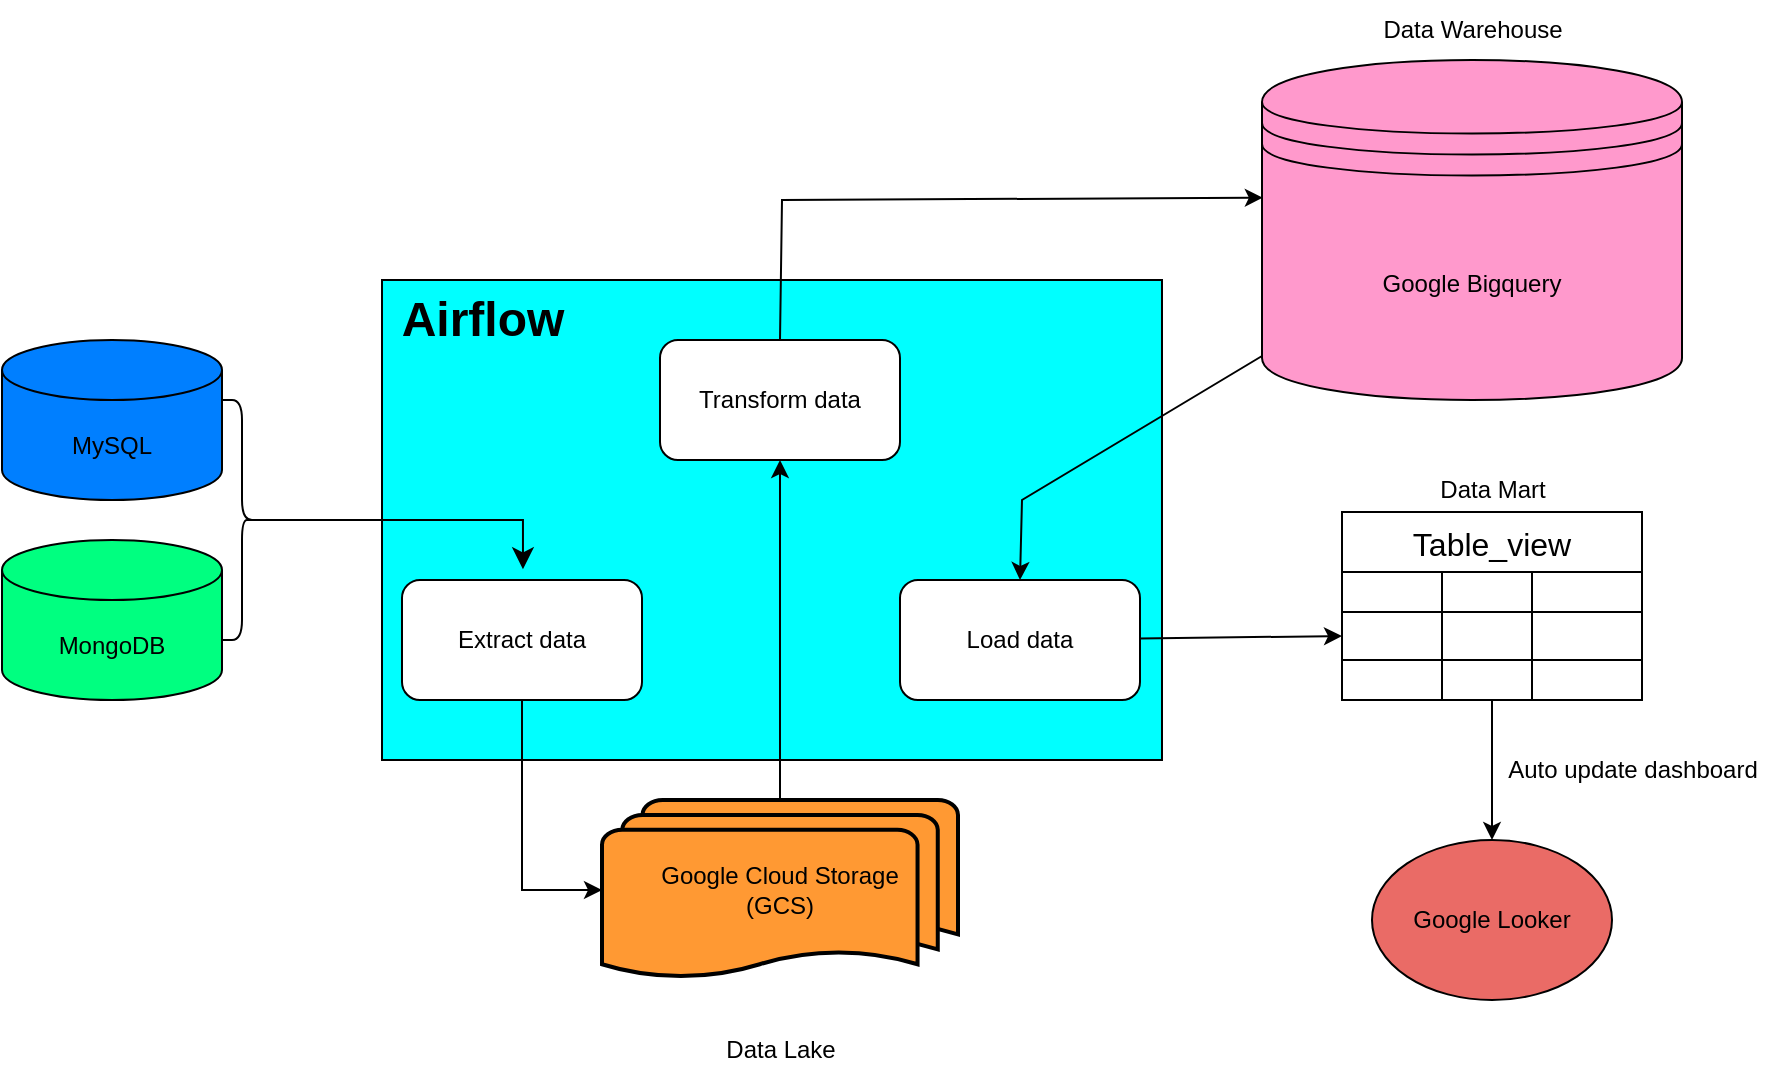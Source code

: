 <mxfile version="22.0.8" type="github">
  <diagram name="Trang-1" id="rsTrPgpdYaaQ_Xsguely">
    <mxGraphModel dx="2222" dy="652" grid="1" gridSize="10" guides="1" tooltips="1" connect="1" arrows="1" fold="1" page="1" pageScale="1" pageWidth="827" pageHeight="1169" math="0" shadow="0">
      <root>
        <mxCell id="0" />
        <mxCell id="1" parent="0" />
        <mxCell id="7S6xeoXfTRGh5N-Alklt-53" value="" style="rounded=0;whiteSpace=wrap;html=1;fillColor=#00FFFF;" parent="1" vertex="1">
          <mxGeometry x="120" y="160" width="390" height="240" as="geometry" />
        </mxCell>
        <mxCell id="7S6xeoXfTRGh5N-Alklt-1" value="MongoDB" style="shape=cylinder3;whiteSpace=wrap;html=1;boundedLbl=1;backgroundOutline=1;size=15;fillColor=#00FF80;" parent="1" vertex="1">
          <mxGeometry x="-70" y="290" width="110" height="80" as="geometry" />
        </mxCell>
        <mxCell id="7S6xeoXfTRGh5N-Alklt-2" value="MySQL" style="shape=cylinder3;whiteSpace=wrap;html=1;boundedLbl=1;backgroundOutline=1;size=15;fillColor=#007FFF;" parent="1" vertex="1">
          <mxGeometry x="-70" y="190" width="110" height="80" as="geometry" />
        </mxCell>
        <mxCell id="7S6xeoXfTRGh5N-Alklt-3" value="Extract data" style="rounded=1;whiteSpace=wrap;html=1;" parent="1" vertex="1">
          <mxGeometry x="130" y="310" width="120" height="60" as="geometry" />
        </mxCell>
        <mxCell id="7S6xeoXfTRGh5N-Alklt-9" value="Transform data" style="rounded=1;whiteSpace=wrap;html=1;" parent="1" vertex="1">
          <mxGeometry x="259" y="190" width="120" height="60" as="geometry" />
        </mxCell>
        <mxCell id="7S6xeoXfTRGh5N-Alklt-12" value="Data Lake" style="text;html=1;align=center;verticalAlign=middle;resizable=0;points=[];autosize=1;strokeColor=none;fillColor=none;" parent="1" vertex="1">
          <mxGeometry x="279" y="530" width="80" height="30" as="geometry" />
        </mxCell>
        <mxCell id="7S6xeoXfTRGh5N-Alklt-13" value="Google Bigquery" style="shape=datastore;whiteSpace=wrap;html=1;fillColor=#FF99CC;" parent="1" vertex="1">
          <mxGeometry x="560" y="50" width="210" height="170" as="geometry" />
        </mxCell>
        <mxCell id="7S6xeoXfTRGh5N-Alklt-27" value="Table_view" style="shape=table;startSize=30;container=1;collapsible=0;childLayout=tableLayout;strokeColor=default;fontSize=16;" parent="1" vertex="1">
          <mxGeometry x="600" y="276" width="150" height="94" as="geometry" />
        </mxCell>
        <mxCell id="7S6xeoXfTRGh5N-Alklt-28" value="" style="shape=tableRow;horizontal=0;startSize=0;swimlaneHead=0;swimlaneBody=0;strokeColor=inherit;top=0;left=0;bottom=0;right=0;collapsible=0;dropTarget=0;fillColor=none;points=[[0,0.5],[1,0.5]];portConstraint=eastwest;fontSize=16;" parent="7S6xeoXfTRGh5N-Alklt-27" vertex="1">
          <mxGeometry y="30" width="150" height="20" as="geometry" />
        </mxCell>
        <mxCell id="7S6xeoXfTRGh5N-Alklt-29" value="" style="shape=partialRectangle;html=1;whiteSpace=wrap;connectable=0;strokeColor=inherit;overflow=hidden;fillColor=none;top=0;left=0;bottom=0;right=0;pointerEvents=1;fontSize=16;" parent="7S6xeoXfTRGh5N-Alklt-28" vertex="1">
          <mxGeometry width="50" height="20" as="geometry">
            <mxRectangle width="50" height="20" as="alternateBounds" />
          </mxGeometry>
        </mxCell>
        <mxCell id="7S6xeoXfTRGh5N-Alklt-30" value="" style="shape=partialRectangle;html=1;whiteSpace=wrap;connectable=0;strokeColor=inherit;overflow=hidden;fillColor=none;top=0;left=0;bottom=0;right=0;pointerEvents=1;fontSize=16;" parent="7S6xeoXfTRGh5N-Alklt-28" vertex="1">
          <mxGeometry x="50" width="45" height="20" as="geometry">
            <mxRectangle width="45" height="20" as="alternateBounds" />
          </mxGeometry>
        </mxCell>
        <mxCell id="7S6xeoXfTRGh5N-Alklt-31" value="" style="shape=partialRectangle;html=1;whiteSpace=wrap;connectable=0;strokeColor=inherit;overflow=hidden;fillColor=none;top=0;left=0;bottom=0;right=0;pointerEvents=1;fontSize=16;" parent="7S6xeoXfTRGh5N-Alklt-28" vertex="1">
          <mxGeometry x="95" width="55" height="20" as="geometry">
            <mxRectangle width="55" height="20" as="alternateBounds" />
          </mxGeometry>
        </mxCell>
        <mxCell id="7S6xeoXfTRGh5N-Alklt-32" value="" style="shape=tableRow;horizontal=0;startSize=0;swimlaneHead=0;swimlaneBody=0;strokeColor=inherit;top=0;left=0;bottom=0;right=0;collapsible=0;dropTarget=0;fillColor=none;points=[[0,0.5],[1,0.5]];portConstraint=eastwest;fontSize=16;" parent="7S6xeoXfTRGh5N-Alklt-27" vertex="1">
          <mxGeometry y="50" width="150" height="24" as="geometry" />
        </mxCell>
        <mxCell id="7S6xeoXfTRGh5N-Alklt-33" value="" style="shape=partialRectangle;html=1;whiteSpace=wrap;connectable=0;strokeColor=inherit;overflow=hidden;fillColor=none;top=0;left=0;bottom=0;right=0;pointerEvents=1;fontSize=16;" parent="7S6xeoXfTRGh5N-Alklt-32" vertex="1">
          <mxGeometry width="50" height="24" as="geometry">
            <mxRectangle width="50" height="24" as="alternateBounds" />
          </mxGeometry>
        </mxCell>
        <mxCell id="7S6xeoXfTRGh5N-Alklt-34" value="" style="shape=partialRectangle;html=1;whiteSpace=wrap;connectable=0;strokeColor=inherit;overflow=hidden;fillColor=none;top=0;left=0;bottom=0;right=0;pointerEvents=1;fontSize=16;" parent="7S6xeoXfTRGh5N-Alklt-32" vertex="1">
          <mxGeometry x="50" width="45" height="24" as="geometry">
            <mxRectangle width="45" height="24" as="alternateBounds" />
          </mxGeometry>
        </mxCell>
        <mxCell id="7S6xeoXfTRGh5N-Alklt-35" value="" style="shape=partialRectangle;html=1;whiteSpace=wrap;connectable=0;strokeColor=inherit;overflow=hidden;fillColor=none;top=0;left=0;bottom=0;right=0;pointerEvents=1;fontSize=16;" parent="7S6xeoXfTRGh5N-Alklt-32" vertex="1">
          <mxGeometry x="95" width="55" height="24" as="geometry">
            <mxRectangle width="55" height="24" as="alternateBounds" />
          </mxGeometry>
        </mxCell>
        <mxCell id="7S6xeoXfTRGh5N-Alklt-36" value="" style="shape=tableRow;horizontal=0;startSize=0;swimlaneHead=0;swimlaneBody=0;strokeColor=inherit;top=0;left=0;bottom=0;right=0;collapsible=0;dropTarget=0;fillColor=none;points=[[0,0.5],[1,0.5]];portConstraint=eastwest;fontSize=16;" parent="7S6xeoXfTRGh5N-Alklt-27" vertex="1">
          <mxGeometry y="74" width="150" height="20" as="geometry" />
        </mxCell>
        <mxCell id="7S6xeoXfTRGh5N-Alklt-37" value="" style="shape=partialRectangle;html=1;whiteSpace=wrap;connectable=0;strokeColor=inherit;overflow=hidden;fillColor=none;top=0;left=0;bottom=0;right=0;pointerEvents=1;fontSize=16;" parent="7S6xeoXfTRGh5N-Alklt-36" vertex="1">
          <mxGeometry width="50" height="20" as="geometry">
            <mxRectangle width="50" height="20" as="alternateBounds" />
          </mxGeometry>
        </mxCell>
        <mxCell id="7S6xeoXfTRGh5N-Alklt-38" value="" style="shape=partialRectangle;html=1;whiteSpace=wrap;connectable=0;strokeColor=inherit;overflow=hidden;fillColor=none;top=0;left=0;bottom=0;right=0;pointerEvents=1;fontSize=16;" parent="7S6xeoXfTRGh5N-Alklt-36" vertex="1">
          <mxGeometry x="50" width="45" height="20" as="geometry">
            <mxRectangle width="45" height="20" as="alternateBounds" />
          </mxGeometry>
        </mxCell>
        <mxCell id="7S6xeoXfTRGh5N-Alklt-39" value="" style="shape=partialRectangle;html=1;whiteSpace=wrap;connectable=0;strokeColor=inherit;overflow=hidden;fillColor=none;top=0;left=0;bottom=0;right=0;pointerEvents=1;fontSize=16;" parent="7S6xeoXfTRGh5N-Alklt-36" vertex="1">
          <mxGeometry x="95" width="55" height="20" as="geometry">
            <mxRectangle width="55" height="20" as="alternateBounds" />
          </mxGeometry>
        </mxCell>
        <mxCell id="7S6xeoXfTRGh5N-Alklt-40" value="Data Mart" style="text;html=1;align=center;verticalAlign=middle;resizable=0;points=[];autosize=1;strokeColor=none;fillColor=none;" parent="1" vertex="1">
          <mxGeometry x="635" y="250" width="80" height="30" as="geometry" />
        </mxCell>
        <mxCell id="7S6xeoXfTRGh5N-Alklt-41" value="" style="endArrow=classic;html=1;rounded=0;entryX=0.5;entryY=0;entryDx=0;entryDy=0;" parent="1" source="7S6xeoXfTRGh5N-Alklt-13" target="7S6xeoXfTRGh5N-Alklt-51" edge="1">
          <mxGeometry width="50" height="50" relative="1" as="geometry">
            <mxPoint x="480" y="430" as="sourcePoint" />
            <mxPoint x="570" y="340" as="targetPoint" />
            <Array as="points">
              <mxPoint x="440" y="270" />
            </Array>
          </mxGeometry>
        </mxCell>
        <mxCell id="7S6xeoXfTRGh5N-Alklt-42" value="Google Cloud Storage&lt;br&gt;(GCS)&lt;br&gt;" style="strokeWidth=2;html=1;shape=mxgraph.flowchart.multi-document;whiteSpace=wrap;fillColor=#FF9933;" parent="1" vertex="1">
          <mxGeometry x="230" y="420" width="178" height="90" as="geometry" />
        </mxCell>
        <mxCell id="7S6xeoXfTRGh5N-Alklt-43" value="Data Warehouse" style="text;html=1;align=center;verticalAlign=middle;resizable=0;points=[];autosize=1;strokeColor=none;fillColor=none;" parent="1" vertex="1">
          <mxGeometry x="610" y="20" width="110" height="30" as="geometry" />
        </mxCell>
        <mxCell id="7S6xeoXfTRGh5N-Alklt-46" value="" style="endArrow=classic;html=1;rounded=0;exitX=0.5;exitY=0;exitDx=0;exitDy=0;exitPerimeter=0;entryX=0.5;entryY=1;entryDx=0;entryDy=0;" parent="1" source="7S6xeoXfTRGh5N-Alklt-42" target="7S6xeoXfTRGh5N-Alklt-9" edge="1">
          <mxGeometry width="50" height="50" relative="1" as="geometry">
            <mxPoint x="480" y="350" as="sourcePoint" />
            <mxPoint x="530" y="300" as="targetPoint" />
          </mxGeometry>
        </mxCell>
        <mxCell id="7S6xeoXfTRGh5N-Alklt-51" value="Load data" style="rounded=1;whiteSpace=wrap;html=1;" parent="1" vertex="1">
          <mxGeometry x="379" y="310" width="120" height="60" as="geometry" />
        </mxCell>
        <mxCell id="7S6xeoXfTRGh5N-Alklt-56" value="" style="shape=curlyBracket;whiteSpace=wrap;html=1;rounded=1;flipH=1;labelPosition=right;verticalLabelPosition=middle;align=left;verticalAlign=middle;" parent="1" vertex="1">
          <mxGeometry x="40" y="220" width="20" height="120" as="geometry" />
        </mxCell>
        <mxCell id="7S6xeoXfTRGh5N-Alklt-57" value="" style="edgeStyle=elbowEdgeStyle;elbow=vertical;endArrow=classic;html=1;curved=0;rounded=0;endSize=8;startSize=8;exitX=0.1;exitY=0.5;exitDx=0;exitDy=0;exitPerimeter=0;entryX=0.504;entryY=-0.089;entryDx=0;entryDy=0;entryPerimeter=0;" parent="1" source="7S6xeoXfTRGh5N-Alklt-56" target="7S6xeoXfTRGh5N-Alklt-3" edge="1">
          <mxGeometry width="50" height="50" relative="1" as="geometry">
            <mxPoint x="480" y="260" as="sourcePoint" />
            <mxPoint x="530" y="210" as="targetPoint" />
            <Array as="points">
              <mxPoint x="170" y="280" />
            </Array>
          </mxGeometry>
        </mxCell>
        <mxCell id="7S6xeoXfTRGh5N-Alklt-59" value="" style="endArrow=classic;html=1;rounded=0;exitX=0.5;exitY=0;exitDx=0;exitDy=0;entryX=0.002;entryY=0.405;entryDx=0;entryDy=0;entryPerimeter=0;" parent="1" source="7S6xeoXfTRGh5N-Alklt-9" target="7S6xeoXfTRGh5N-Alklt-13" edge="1">
          <mxGeometry width="50" height="50" relative="1" as="geometry">
            <mxPoint x="329" y="430" as="sourcePoint" />
            <mxPoint x="329" y="260" as="targetPoint" />
            <Array as="points">
              <mxPoint x="320" y="120" />
            </Array>
          </mxGeometry>
        </mxCell>
        <mxCell id="7S6xeoXfTRGh5N-Alklt-63" style="edgeStyle=orthogonalEdgeStyle;rounded=0;orthogonalLoop=1;jettySize=auto;html=1;exitX=0.5;exitY=1;exitDx=0;exitDy=0;entryX=0;entryY=0.5;entryDx=0;entryDy=0;entryPerimeter=0;" parent="1" source="7S6xeoXfTRGh5N-Alklt-3" target="7S6xeoXfTRGh5N-Alklt-42" edge="1">
          <mxGeometry relative="1" as="geometry" />
        </mxCell>
        <mxCell id="FsxJKdzcTOnlQs6xAnH--1" value="&lt;b&gt;&lt;font style=&quot;font-size: 24px;&quot;&gt;Airflow&lt;/font&gt;&lt;/b&gt;" style="text;html=1;align=center;verticalAlign=middle;resizable=0;points=[];autosize=1;strokeColor=none;fillColor=none;" vertex="1" parent="1">
          <mxGeometry x="120" y="160" width="100" height="40" as="geometry" />
        </mxCell>
        <mxCell id="FsxJKdzcTOnlQs6xAnH--2" value="" style="endArrow=classic;html=1;rounded=0;entryX=0;entryY=0.5;entryDx=0;entryDy=0;" edge="1" parent="1" source="7S6xeoXfTRGh5N-Alklt-51" target="7S6xeoXfTRGh5N-Alklt-32">
          <mxGeometry width="50" height="50" relative="1" as="geometry">
            <mxPoint x="470" y="410" as="sourcePoint" />
            <mxPoint x="520" y="360" as="targetPoint" />
          </mxGeometry>
        </mxCell>
        <mxCell id="FsxJKdzcTOnlQs6xAnH--3" value="Google Looker" style="ellipse;whiteSpace=wrap;html=1;fillColor=#EA6B66;" vertex="1" parent="1">
          <mxGeometry x="615" y="440" width="120" height="80" as="geometry" />
        </mxCell>
        <mxCell id="FsxJKdzcTOnlQs6xAnH--5" value="" style="endArrow=classic;html=1;rounded=0;entryX=0.5;entryY=0;entryDx=0;entryDy=0;" edge="1" parent="1" source="7S6xeoXfTRGh5N-Alklt-36" target="FsxJKdzcTOnlQs6xAnH--3">
          <mxGeometry width="50" height="50" relative="1" as="geometry">
            <mxPoint x="470" y="320" as="sourcePoint" />
            <mxPoint x="520" y="270" as="targetPoint" />
          </mxGeometry>
        </mxCell>
        <mxCell id="FsxJKdzcTOnlQs6xAnH--6" value="Auto update dashboard&lt;br&gt;" style="text;html=1;align=center;verticalAlign=middle;resizable=0;points=[];autosize=1;strokeColor=none;fillColor=none;" vertex="1" parent="1">
          <mxGeometry x="670" y="390" width="150" height="30" as="geometry" />
        </mxCell>
      </root>
    </mxGraphModel>
  </diagram>
</mxfile>
